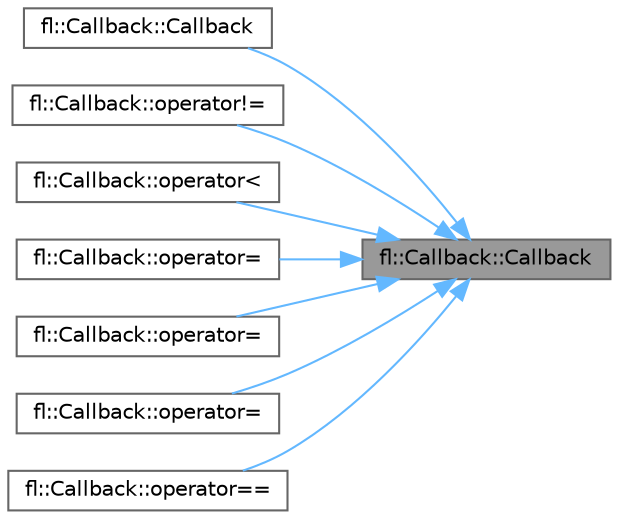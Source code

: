 digraph "fl::Callback::Callback"
{
 // LATEX_PDF_SIZE
  bgcolor="transparent";
  edge [fontname=Helvetica,fontsize=10,labelfontname=Helvetica,labelfontsize=10];
  node [fontname=Helvetica,fontsize=10,shape=box,height=0.2,width=0.4];
  rankdir="RL";
  Node1 [id="Node000001",label="fl::Callback::Callback",height=0.2,width=0.4,color="gray40", fillcolor="grey60", style="filled", fontcolor="black",tooltip=" "];
  Node1 -> Node2 [id="edge1_Node000001_Node000002",dir="back",color="steelblue1",style="solid",tooltip=" "];
  Node2 [id="Node000002",label="fl::Callback::Callback",height=0.2,width=0.4,color="grey40", fillcolor="white", style="filled",URL="$de/d03/classfl_1_1_callback_a0749c320a08d7f4fdcce1589188db303.html#a0749c320a08d7f4fdcce1589188db303",tooltip=" "];
  Node1 -> Node3 [id="edge2_Node000001_Node000003",dir="back",color="steelblue1",style="solid",tooltip=" "];
  Node3 [id="Node000003",label="fl::Callback::operator!=",height=0.2,width=0.4,color="grey40", fillcolor="white", style="filled",URL="$de/d03/classfl_1_1_callback_a18c4ffb1cf08cbc826716fd5d4001611.html#a18c4ffb1cf08cbc826716fd5d4001611",tooltip=" "];
  Node1 -> Node4 [id="edge3_Node000001_Node000004",dir="back",color="steelblue1",style="solid",tooltip=" "];
  Node4 [id="Node000004",label="fl::Callback::operator\<",height=0.2,width=0.4,color="grey40", fillcolor="white", style="filled",URL="$de/d03/classfl_1_1_callback_adc6bb0d77727a4d387427533f147312a.html#adc6bb0d77727a4d387427533f147312a",tooltip=" "];
  Node1 -> Node5 [id="edge4_Node000001_Node000005",dir="back",color="steelblue1",style="solid",tooltip=" "];
  Node5 [id="Node000005",label="fl::Callback::operator=",height=0.2,width=0.4,color="grey40", fillcolor="white", style="filled",URL="$de/d03/classfl_1_1_callback_af22e57348dd8c5d53a084ce811440a63.html#af22e57348dd8c5d53a084ce811440a63",tooltip=" "];
  Node1 -> Node6 [id="edge5_Node000001_Node000006",dir="back",color="steelblue1",style="solid",tooltip=" "];
  Node6 [id="Node000006",label="fl::Callback::operator=",height=0.2,width=0.4,color="grey40", fillcolor="white", style="filled",URL="$de/d03/classfl_1_1_callback_ad5b38e98abdc13a4bc4d1135a944e476.html#ad5b38e98abdc13a4bc4d1135a944e476",tooltip=" "];
  Node1 -> Node7 [id="edge6_Node000001_Node000007",dir="back",color="steelblue1",style="solid",tooltip=" "];
  Node7 [id="Node000007",label="fl::Callback::operator=",height=0.2,width=0.4,color="grey40", fillcolor="white", style="filled",URL="$de/d03/classfl_1_1_callback_afd63c450030ee7fb965fe39b4986b773.html#afd63c450030ee7fb965fe39b4986b773",tooltip=" "];
  Node1 -> Node8 [id="edge7_Node000001_Node000008",dir="back",color="steelblue1",style="solid",tooltip=" "];
  Node8 [id="Node000008",label="fl::Callback::operator==",height=0.2,width=0.4,color="grey40", fillcolor="white", style="filled",URL="$de/d03/classfl_1_1_callback_a997be38a971e00b7d371a949b38f8f80.html#a997be38a971e00b7d371a949b38f8f80",tooltip=" "];
}
